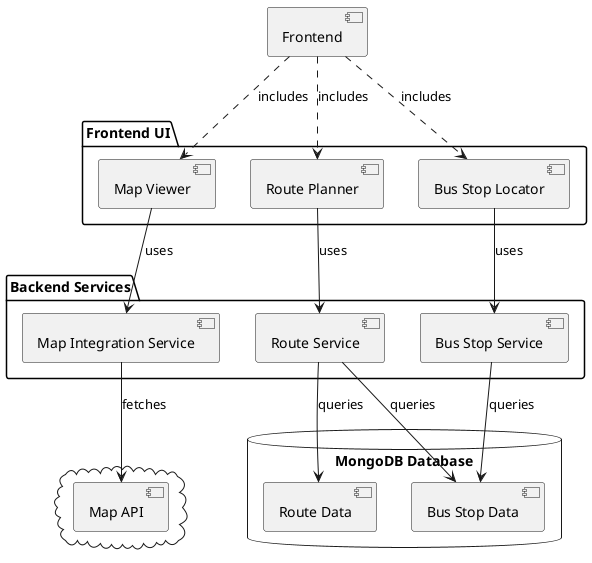 @startuml NUSMap Component Diagram

package "Frontend UI" {
    [Bus Stop Locator] as BSL
    [Route Planner] as RP
    [Map Viewer] as MV
}

package "Backend Services" {
    [Map Integration Service] as MIS
    [Bus Stop Service] as BSS
    [Route Service] as RS
}

database "MongoDB Database" {
    [Bus Stop Data] as BSD
    [Route Data] as RD
}

cloud {
    [Map API]
}

[Frontend] ..> BSL : includes
[Frontend] ..> RP : includes
[Frontend] ..> MV : includes
BSL --> BSS : uses
RP --> RS : uses
MV --> MIS : uses
BSS --> BSD : queries
RS --> BSD : queries
RS --> RD : queries
MIS --> [Map API] : fetches

@enduml

